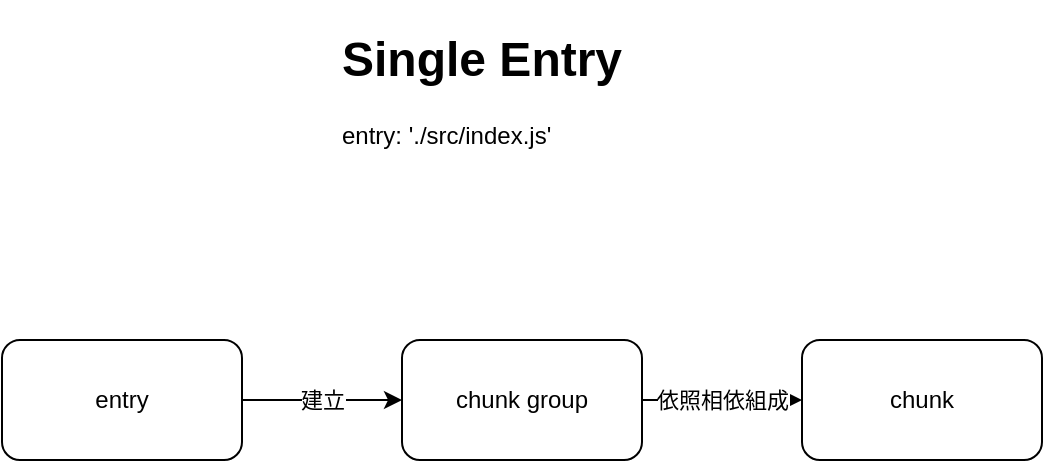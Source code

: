 <mxfile version="13.6.2" type="device" pages="3"><diagram id="oxv8JifB9W9GlsusgZm6" name="single-entry"><mxGraphModel dx="1106" dy="830" grid="1" gridSize="10" guides="1" tooltips="1" connect="1" arrows="1" fold="1" page="1" pageScale="1" pageWidth="827" pageHeight="1169" math="0" shadow="0"><root><mxCell id="0"/><mxCell id="1" parent="0"/><mxCell id="ai52TpedKKDzz_taTTR_-8" value="依照相依組成" style="edgeStyle=orthogonalEdgeStyle;rounded=0;orthogonalLoop=1;jettySize=auto;html=1;" edge="1" parent="1" source="ai52TpedKKDzz_taTTR_-2" target="ai52TpedKKDzz_taTTR_-7"><mxGeometry relative="1" as="geometry"/></mxCell><mxCell id="ai52TpedKKDzz_taTTR_-2" value="chunk group" style="rounded=1;whiteSpace=wrap;html=1;" vertex="1" parent="1"><mxGeometry x="320" y="480" width="120" height="60" as="geometry"/></mxCell><mxCell id="ai52TpedKKDzz_taTTR_-3" value="&lt;h1&gt;Single Entry&lt;/h1&gt;&lt;div&gt;entry: './src/index.js'&lt;/div&gt;" style="text;html=1;strokeColor=none;fillColor=none;spacing=5;spacingTop=-20;whiteSpace=wrap;overflow=hidden;rounded=0;" vertex="1" parent="1"><mxGeometry x="285" y="320" width="190" height="120" as="geometry"/></mxCell><mxCell id="ai52TpedKKDzz_taTTR_-6" value="建立" style="edgeStyle=orthogonalEdgeStyle;rounded=0;orthogonalLoop=1;jettySize=auto;html=1;entryX=0;entryY=0.5;entryDx=0;entryDy=0;" edge="1" parent="1" source="ai52TpedKKDzz_taTTR_-4" target="ai52TpedKKDzz_taTTR_-2"><mxGeometry relative="1" as="geometry"><mxPoint x="320" y="510" as="targetPoint"/></mxGeometry></mxCell><mxCell id="ai52TpedKKDzz_taTTR_-4" value="entry" style="rounded=1;whiteSpace=wrap;html=1;" vertex="1" parent="1"><mxGeometry x="120" y="480" width="120" height="60" as="geometry"/></mxCell><mxCell id="ai52TpedKKDzz_taTTR_-7" value="chunk" style="whiteSpace=wrap;html=1;rounded=1;" vertex="1" parent="1"><mxGeometry x="520" y="480" width="120" height="60" as="geometry"/></mxCell></root></mxGraphModel></diagram><diagram name="multi-main-entry" id="I3fx3QpVWN4Mu54fMw0H"><mxGraphModel dx="1106" dy="830" grid="1" gridSize="10" guides="1" tooltips="1" connect="1" arrows="1" fold="1" page="1" pageScale="1" pageWidth="827" pageHeight="1169" math="0" shadow="0"><root><mxCell id="WCzO6ZfcqMcBQVN-ByZK-0"/><mxCell id="WCzO6ZfcqMcBQVN-ByZK-1" parent="WCzO6ZfcqMcBQVN-ByZK-0"/><mxCell id="WCzO6ZfcqMcBQVN-ByZK-2" value="依照相依組成" style="edgeStyle=orthogonalEdgeStyle;rounded=0;orthogonalLoop=1;jettySize=auto;html=1;" edge="1" parent="WCzO6ZfcqMcBQVN-ByZK-1" source="WCzO6ZfcqMcBQVN-ByZK-3" target="WCzO6ZfcqMcBQVN-ByZK-7"><mxGeometry relative="1" as="geometry"/></mxCell><mxCell id="WCzO6ZfcqMcBQVN-ByZK-3" value="chunk group" style="rounded=1;whiteSpace=wrap;html=1;" vertex="1" parent="WCzO6ZfcqMcBQVN-ByZK-1"><mxGeometry x="320" y="480" width="120" height="60" as="geometry"/></mxCell><mxCell id="WCzO6ZfcqMcBQVN-ByZK-4" value="&lt;h1&gt;Multi-main Entry&lt;/h1&gt;&lt;div&gt;entry: ['./src/index.js', './src/index2.js]&lt;/div&gt;" style="text;html=1;strokeColor=none;fillColor=none;spacing=5;spacingTop=-20;whiteSpace=wrap;overflow=hidden;rounded=0;" vertex="1" parent="WCzO6ZfcqMcBQVN-ByZK-1"><mxGeometry x="120" y="320" width="520" height="120" as="geometry"/></mxCell><mxCell id="WCzO6ZfcqMcBQVN-ByZK-5" value="建立" style="edgeStyle=orthogonalEdgeStyle;rounded=0;orthogonalLoop=1;jettySize=auto;html=1;entryX=0;entryY=0.5;entryDx=0;entryDy=0;" edge="1" parent="WCzO6ZfcqMcBQVN-ByZK-1" source="WCzO6ZfcqMcBQVN-ByZK-6" target="WCzO6ZfcqMcBQVN-ByZK-3"><mxGeometry relative="1" as="geometry"><mxPoint x="320" y="510" as="targetPoint"/></mxGeometry></mxCell><mxCell id="WCzO6ZfcqMcBQVN-ByZK-6" value="main entry include multiple dependent files" style="rounded=1;whiteSpace=wrap;html=1;" vertex="1" parent="WCzO6ZfcqMcBQVN-ByZK-1"><mxGeometry x="120" y="480" width="120" height="60" as="geometry"/></mxCell><mxCell id="WCzO6ZfcqMcBQVN-ByZK-7" value="chunk" style="whiteSpace=wrap;html=1;rounded=1;" vertex="1" parent="WCzO6ZfcqMcBQVN-ByZK-1"><mxGeometry x="520" y="480" width="120" height="60" as="geometry"/></mxCell></root></mxGraphModel></diagram><diagram name="multiple-entry" id="iYEfJrRTjypnxNMYTW2k"><mxGraphModel dx="1106" dy="830" grid="1" gridSize="10" guides="1" tooltips="1" connect="1" arrows="1" fold="1" page="1" pageScale="1" pageWidth="827" pageHeight="1169" math="0" shadow="0"><root><mxCell id="T6V-Dra0qLyvq0KgKltA-0"/><mxCell id="T6V-Dra0qLyvq0KgKltA-1" parent="T6V-Dra0qLyvq0KgKltA-0"/><mxCell id="T6V-Dra0qLyvq0KgKltA-2" value="依照相依組成" style="edgeStyle=orthogonalEdgeStyle;rounded=0;orthogonalLoop=1;jettySize=auto;html=1;" edge="1" parent="T6V-Dra0qLyvq0KgKltA-1" source="T6V-Dra0qLyvq0KgKltA-3" target="T6V-Dra0qLyvq0KgKltA-7"><mxGeometry relative="1" as="geometry"/></mxCell><mxCell id="T6V-Dra0qLyvq0KgKltA-3" value="chunk group" style="rounded=1;whiteSpace=wrap;html=1;" vertex="1" parent="T6V-Dra0qLyvq0KgKltA-1"><mxGeometry x="320" y="480" width="120" height="60" as="geometry"/></mxCell><mxCell id="T6V-Dra0qLyvq0KgKltA-4" value="&lt;h1&gt;Multiple entry&lt;/h1&gt;&lt;div&gt;entry: {&lt;/div&gt;&lt;div&gt;&amp;nbsp; home: './src/home.js',&lt;/div&gt;&lt;div&gt;&amp;nbsp; about: './src/about.js'&lt;/div&gt;&lt;div&gt;}&lt;/div&gt;" style="text;html=1;strokeColor=none;fillColor=none;spacing=5;spacingTop=-20;whiteSpace=wrap;overflow=hidden;rounded=0;" vertex="1" parent="T6V-Dra0qLyvq0KgKltA-1"><mxGeometry x="120" y="320" width="520" height="120" as="geometry"/></mxCell><mxCell id="T6V-Dra0qLyvq0KgKltA-5" value="建立" style="edgeStyle=orthogonalEdgeStyle;rounded=0;orthogonalLoop=1;jettySize=auto;html=1;entryX=0;entryY=0.5;entryDx=0;entryDy=0;" edge="1" parent="T6V-Dra0qLyvq0KgKltA-1" source="T6V-Dra0qLyvq0KgKltA-6" target="T6V-Dra0qLyvq0KgKltA-3"><mxGeometry relative="1" as="geometry"><mxPoint x="320" y="510" as="targetPoint"/></mxGeometry></mxCell><mxCell id="T6V-Dra0qLyvq0KgKltA-6" value="home entry" style="rounded=1;whiteSpace=wrap;html=1;" vertex="1" parent="T6V-Dra0qLyvq0KgKltA-1"><mxGeometry x="120" y="480" width="120" height="60" as="geometry"/></mxCell><mxCell id="T6V-Dra0qLyvq0KgKltA-7" value="chunk" style="whiteSpace=wrap;html=1;rounded=1;" vertex="1" parent="T6V-Dra0qLyvq0KgKltA-1"><mxGeometry x="520" y="480" width="120" height="60" as="geometry"/></mxCell><mxCell id="T6V-Dra0qLyvq0KgKltA-12" value="建立" style="edgeStyle=orthogonalEdgeStyle;rounded=0;orthogonalLoop=1;jettySize=auto;html=1;" edge="1" parent="T6V-Dra0qLyvq0KgKltA-1" source="T6V-Dra0qLyvq0KgKltA-9" target="T6V-Dra0qLyvq0KgKltA-11"><mxGeometry relative="1" as="geometry"/></mxCell><mxCell id="T6V-Dra0qLyvq0KgKltA-9" value="about entry" style="rounded=1;whiteSpace=wrap;html=1;" vertex="1" parent="T6V-Dra0qLyvq0KgKltA-1"><mxGeometry x="120" y="620" width="120" height="60" as="geometry"/></mxCell><mxCell id="T6V-Dra0qLyvq0KgKltA-14" value="依照相依組成" style="edgeStyle=orthogonalEdgeStyle;rounded=0;orthogonalLoop=1;jettySize=auto;html=1;" edge="1" parent="T6V-Dra0qLyvq0KgKltA-1" source="T6V-Dra0qLyvq0KgKltA-11" target="T6V-Dra0qLyvq0KgKltA-13"><mxGeometry relative="1" as="geometry"/></mxCell><mxCell id="T6V-Dra0qLyvq0KgKltA-11" value="chunk group" style="rounded=1;whiteSpace=wrap;html=1;" vertex="1" parent="T6V-Dra0qLyvq0KgKltA-1"><mxGeometry x="320" y="620" width="120" height="60" as="geometry"/></mxCell><mxCell id="T6V-Dra0qLyvq0KgKltA-13" value="chunk" style="rounded=1;whiteSpace=wrap;html=1;" vertex="1" parent="T6V-Dra0qLyvq0KgKltA-1"><mxGeometry x="520" y="620" width="120" height="60" as="geometry"/></mxCell></root></mxGraphModel></diagram></mxfile>